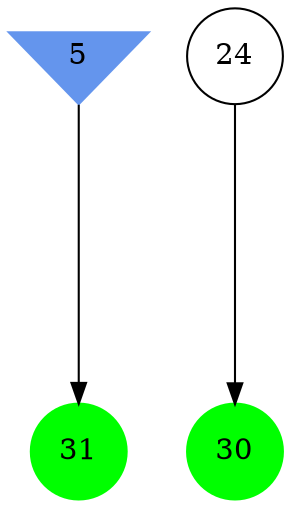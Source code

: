 digraph brain {
	ranksep=2.0;
	5 [shape=invtriangle,style=filled,color=cornflowerblue];
	24 [shape=circle,color=black];
	30 [shape=circle,style=filled,color=green];
	31 [shape=circle,style=filled,color=green];
	5	->	31;
	24	->	30;
	{ rank=same; 5; }
	{ rank=same; 24; }
	{ rank=same; 30; 31; }
}
